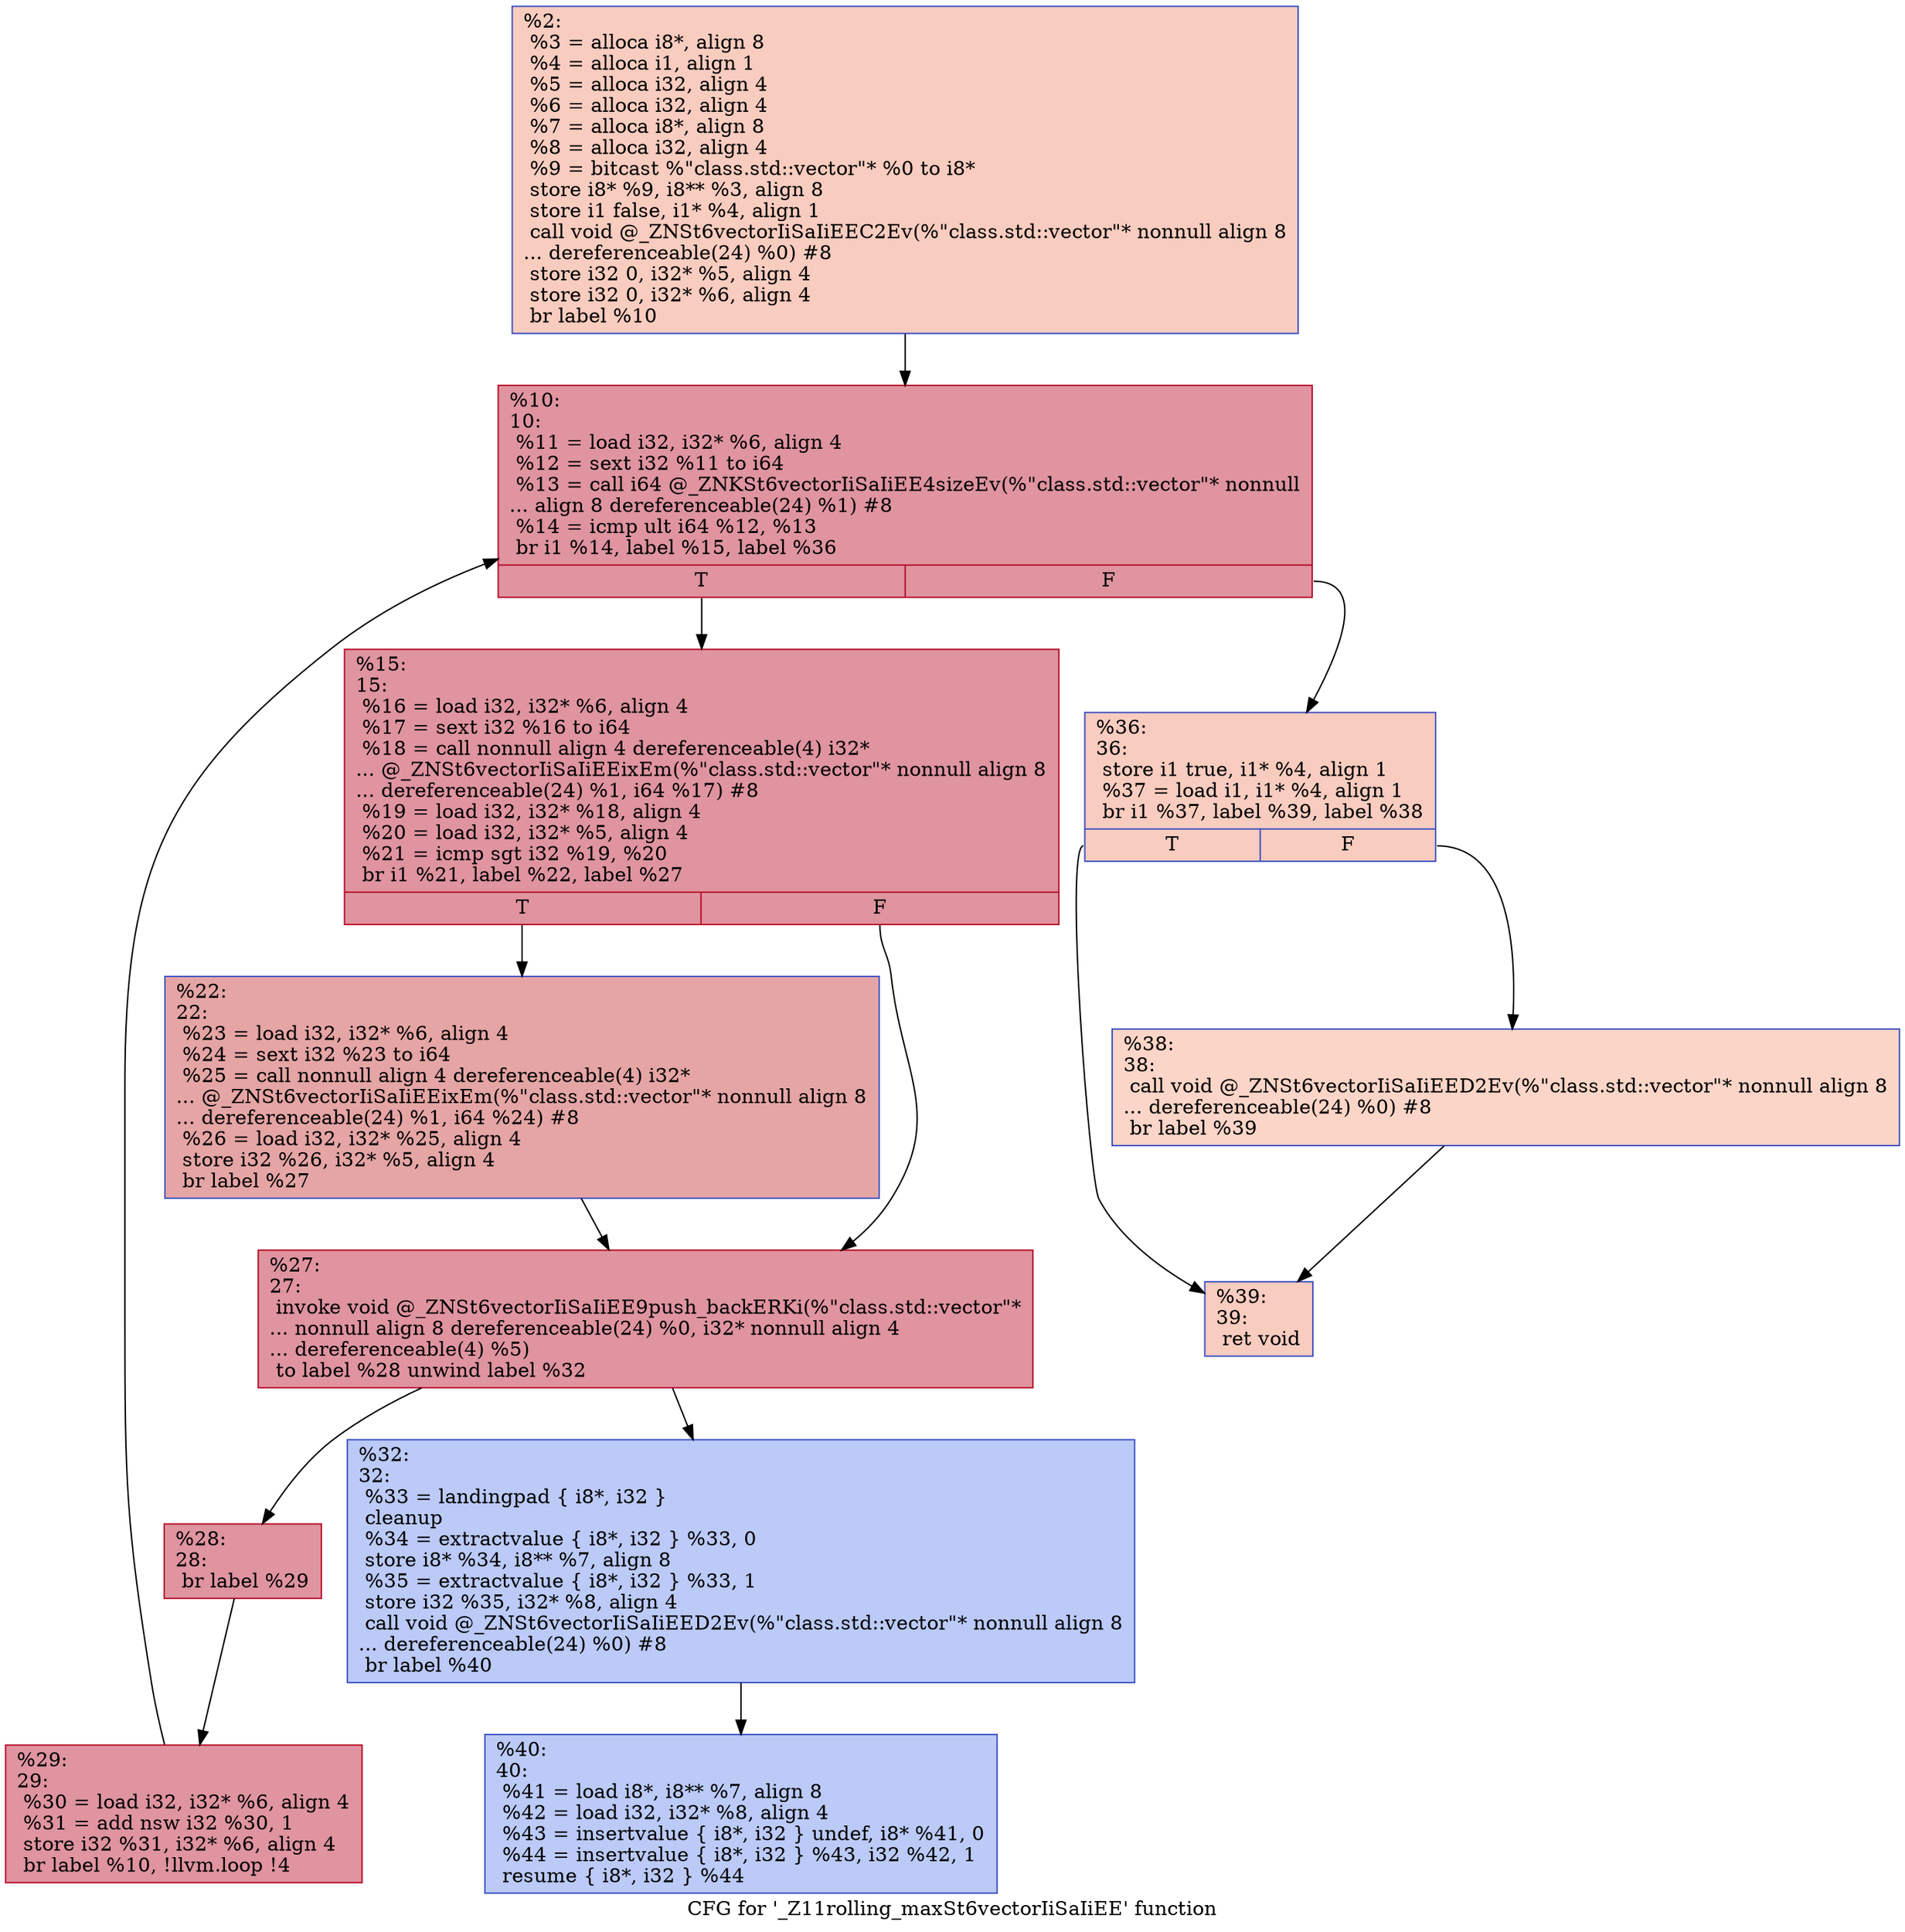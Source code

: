 digraph "CFG for '_Z11rolling_maxSt6vectorIiSaIiEE' function" {
	label="CFG for '_Z11rolling_maxSt6vectorIiSaIiEE' function";

	Node0x55b1f6cac910 [shape=record,color="#3d50c3ff", style=filled, fillcolor="#f08b6e70",label="{%2:\l  %3 = alloca i8*, align 8\l  %4 = alloca i1, align 1\l  %5 = alloca i32, align 4\l  %6 = alloca i32, align 4\l  %7 = alloca i8*, align 8\l  %8 = alloca i32, align 4\l  %9 = bitcast %\"class.std::vector\"* %0 to i8*\l  store i8* %9, i8** %3, align 8\l  store i1 false, i1* %4, align 1\l  call void @_ZNSt6vectorIiSaIiEEC2Ev(%\"class.std::vector\"* nonnull align 8\l... dereferenceable(24) %0) #8\l  store i32 0, i32* %5, align 4\l  store i32 0, i32* %6, align 4\l  br label %10\l}"];
	Node0x55b1f6cac910 -> Node0x55b1f6cad880;
	Node0x55b1f6cad880 [shape=record,color="#b70d28ff", style=filled, fillcolor="#b70d2870",label="{%10:\l10:                                               \l  %11 = load i32, i32* %6, align 4\l  %12 = sext i32 %11 to i64\l  %13 = call i64 @_ZNKSt6vectorIiSaIiEE4sizeEv(%\"class.std::vector\"* nonnull\l... align 8 dereferenceable(24) %1) #8\l  %14 = icmp ult i64 %12, %13\l  br i1 %14, label %15, label %36\l|{<s0>T|<s1>F}}"];
	Node0x55b1f6cad880:s0 -> Node0x55b1f6cadd40;
	Node0x55b1f6cad880:s1 -> Node0x55b1f6cadd90;
	Node0x55b1f6cadd40 [shape=record,color="#b70d28ff", style=filled, fillcolor="#b70d2870",label="{%15:\l15:                                               \l  %16 = load i32, i32* %6, align 4\l  %17 = sext i32 %16 to i64\l  %18 = call nonnull align 4 dereferenceable(4) i32*\l... @_ZNSt6vectorIiSaIiEEixEm(%\"class.std::vector\"* nonnull align 8\l... dereferenceable(24) %1, i64 %17) #8\l  %19 = load i32, i32* %18, align 4\l  %20 = load i32, i32* %5, align 4\l  %21 = icmp sgt i32 %19, %20\l  br i1 %21, label %22, label %27\l|{<s0>T|<s1>F}}"];
	Node0x55b1f6cadd40:s0 -> Node0x55b1f6cae380;
	Node0x55b1f6cadd40:s1 -> Node0x55b1f6cae3d0;
	Node0x55b1f6cae380 [shape=record,color="#3d50c3ff", style=filled, fillcolor="#c5333470",label="{%22:\l22:                                               \l  %23 = load i32, i32* %6, align 4\l  %24 = sext i32 %23 to i64\l  %25 = call nonnull align 4 dereferenceable(4) i32*\l... @_ZNSt6vectorIiSaIiEEixEm(%\"class.std::vector\"* nonnull align 8\l... dereferenceable(24) %1, i64 %24) #8\l  %26 = load i32, i32* %25, align 4\l  store i32 %26, i32* %5, align 4\l  br label %27\l}"];
	Node0x55b1f6cae380 -> Node0x55b1f6cae3d0;
	Node0x55b1f6cae3d0 [shape=record,color="#b70d28ff", style=filled, fillcolor="#b70d2870",label="{%27:\l27:                                               \l  invoke void @_ZNSt6vectorIiSaIiEE9push_backERKi(%\"class.std::vector\"*\l... nonnull align 8 dereferenceable(24) %0, i32* nonnull align 4\l... dereferenceable(4) %5)\l          to label %28 unwind label %32\l}"];
	Node0x55b1f6cae3d0 -> Node0x55b1f6cae8c0;
	Node0x55b1f6cae3d0 -> Node0x55b1f6cae910;
	Node0x55b1f6cae8c0 [shape=record,color="#b70d28ff", style=filled, fillcolor="#b70d2870",label="{%28:\l28:                                               \l  br label %29\l}"];
	Node0x55b1f6cae8c0 -> Node0x55b1f6caebd0;
	Node0x55b1f6caebd0 [shape=record,color="#b70d28ff", style=filled, fillcolor="#b70d2870",label="{%29:\l29:                                               \l  %30 = load i32, i32* %6, align 4\l  %31 = add nsw i32 %30, 1\l  store i32 %31, i32* %6, align 4\l  br label %10, !llvm.loop !4\l}"];
	Node0x55b1f6caebd0 -> Node0x55b1f6cad880;
	Node0x55b1f6cae910 [shape=record,color="#3d50c3ff", style=filled, fillcolor="#6687ed70",label="{%32:\l32:                                               \l  %33 = landingpad \{ i8*, i32 \}\l          cleanup\l  %34 = extractvalue \{ i8*, i32 \} %33, 0\l  store i8* %34, i8** %7, align 8\l  %35 = extractvalue \{ i8*, i32 \} %33, 1\l  store i32 %35, i32* %8, align 4\l  call void @_ZNSt6vectorIiSaIiEED2Ev(%\"class.std::vector\"* nonnull align 8\l... dereferenceable(24) %0) #8\l  br label %40\l}"];
	Node0x55b1f6cae910 -> Node0x55b1f6cb0290;
	Node0x55b1f6cadd90 [shape=record,color="#3d50c3ff", style=filled, fillcolor="#f08b6e70",label="{%36:\l36:                                               \l  store i1 true, i1* %4, align 1\l  %37 = load i1, i1* %4, align 1\l  br i1 %37, label %39, label %38\l|{<s0>T|<s1>F}}"];
	Node0x55b1f6cadd90:s0 -> Node0x55b1f6cb0450;
	Node0x55b1f6cadd90:s1 -> Node0x55b1f6cb04a0;
	Node0x55b1f6cb04a0 [shape=record,color="#3d50c3ff", style=filled, fillcolor="#f5a08170",label="{%38:\l38:                                               \l  call void @_ZNSt6vectorIiSaIiEED2Ev(%\"class.std::vector\"* nonnull align 8\l... dereferenceable(24) %0) #8\l  br label %39\l}"];
	Node0x55b1f6cb04a0 -> Node0x55b1f6cb0450;
	Node0x55b1f6cb0450 [shape=record,color="#3d50c3ff", style=filled, fillcolor="#f08b6e70",label="{%39:\l39:                                               \l  ret void\l}"];
	Node0x55b1f6cb0290 [shape=record,color="#3d50c3ff", style=filled, fillcolor="#6687ed70",label="{%40:\l40:                                               \l  %41 = load i8*, i8** %7, align 8\l  %42 = load i32, i32* %8, align 4\l  %43 = insertvalue \{ i8*, i32 \} undef, i8* %41, 0\l  %44 = insertvalue \{ i8*, i32 \} %43, i32 %42, 1\l  resume \{ i8*, i32 \} %44\l}"];
}
